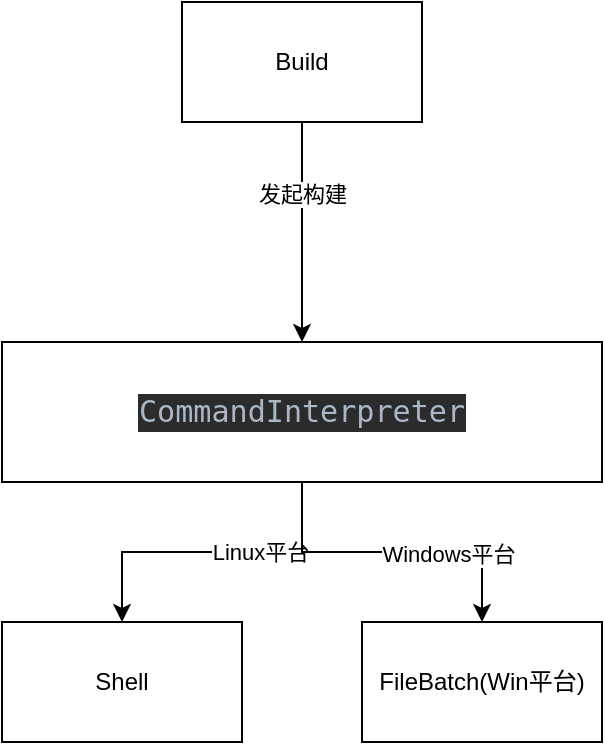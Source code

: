 <mxfile version="14.6.1" type="github">
  <diagram id="HAbrl762_PNjRWY2l_dj" name="第 1 页">
    <mxGraphModel dx="1367" dy="771" grid="1" gridSize="10" guides="1" tooltips="1" connect="1" arrows="1" fold="1" page="1" pageScale="1" pageWidth="827" pageHeight="1169" math="0" shadow="0">
      <root>
        <mxCell id="0" />
        <mxCell id="1" parent="0" />
        <mxCell id="wn-I9im4zyKSfdLFJuxH-2" value="FileBatch(Win平台)" style="rounded=0;whiteSpace=wrap;html=1;" vertex="1" parent="1">
          <mxGeometry x="310" y="390" width="120" height="60" as="geometry" />
        </mxCell>
        <mxCell id="wn-I9im4zyKSfdLFJuxH-6" style="edgeStyle=orthogonalEdgeStyle;rounded=0;orthogonalLoop=1;jettySize=auto;html=1;" edge="1" parent="1" source="wn-I9im4zyKSfdLFJuxH-3" target="wn-I9im4zyKSfdLFJuxH-5">
          <mxGeometry relative="1" as="geometry" />
        </mxCell>
        <mxCell id="wn-I9im4zyKSfdLFJuxH-7" value="发起构建" style="edgeLabel;html=1;align=center;verticalAlign=middle;resizable=0;points=[];" vertex="1" connectable="0" parent="wn-I9im4zyKSfdLFJuxH-6">
          <mxGeometry x="-0.345" relative="1" as="geometry">
            <mxPoint as="offset" />
          </mxGeometry>
        </mxCell>
        <mxCell id="wn-I9im4zyKSfdLFJuxH-3" value="Build" style="rounded=0;whiteSpace=wrap;html=1;" vertex="1" parent="1">
          <mxGeometry x="220" y="80" width="120" height="60" as="geometry" />
        </mxCell>
        <mxCell id="wn-I9im4zyKSfdLFJuxH-4" value="Shell" style="rounded=0;whiteSpace=wrap;html=1;" vertex="1" parent="1">
          <mxGeometry x="130" y="390" width="120" height="60" as="geometry" />
        </mxCell>
        <mxCell id="wn-I9im4zyKSfdLFJuxH-8" style="edgeStyle=orthogonalEdgeStyle;rounded=0;orthogonalLoop=1;jettySize=auto;html=1;" edge="1" parent="1" source="wn-I9im4zyKSfdLFJuxH-5" target="wn-I9im4zyKSfdLFJuxH-4">
          <mxGeometry relative="1" as="geometry" />
        </mxCell>
        <mxCell id="wn-I9im4zyKSfdLFJuxH-9" value="Linux平台" style="edgeLabel;html=1;align=center;verticalAlign=middle;resizable=0;points=[];" vertex="1" connectable="0" parent="wn-I9im4zyKSfdLFJuxH-8">
          <mxGeometry x="-0.3" relative="1" as="geometry">
            <mxPoint as="offset" />
          </mxGeometry>
        </mxCell>
        <mxCell id="wn-I9im4zyKSfdLFJuxH-10" style="edgeStyle=orthogonalEdgeStyle;rounded=0;orthogonalLoop=1;jettySize=auto;html=1;exitX=0.5;exitY=1;exitDx=0;exitDy=0;" edge="1" parent="1" source="wn-I9im4zyKSfdLFJuxH-5" target="wn-I9im4zyKSfdLFJuxH-2">
          <mxGeometry relative="1" as="geometry" />
        </mxCell>
        <mxCell id="wn-I9im4zyKSfdLFJuxH-11" value="Windows平台" style="edgeLabel;html=1;align=center;verticalAlign=middle;resizable=0;points=[];" vertex="1" connectable="0" parent="wn-I9im4zyKSfdLFJuxH-10">
          <mxGeometry x="0.35" y="-1" relative="1" as="geometry">
            <mxPoint as="offset" />
          </mxGeometry>
        </mxCell>
        <mxCell id="wn-I9im4zyKSfdLFJuxH-5" value="&lt;pre style=&quot;background-color: #2b2b2b ; color: #a9b7c6 ; font-family: &amp;#34;jetbrains mono&amp;#34; , monospace ; font-size: 11.3pt&quot;&gt;CommandInterpreter&lt;/pre&gt;" style="rounded=0;whiteSpace=wrap;html=1;" vertex="1" parent="1">
          <mxGeometry x="130" y="250" width="300" height="70" as="geometry" />
        </mxCell>
      </root>
    </mxGraphModel>
  </diagram>
</mxfile>
